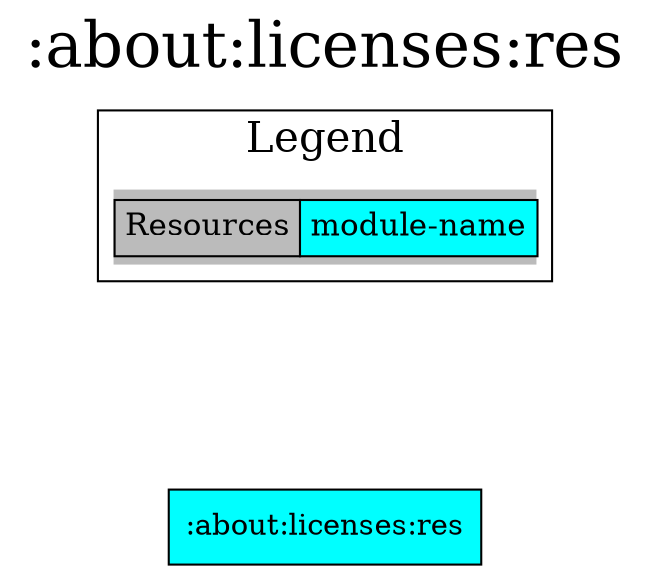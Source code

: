 digraph {
edge ["dir"="forward"]
graph ["dpi"="100","label"=":about:licenses:res","labelloc"="t","fontsize"="30","ranksep"="1.5","rankdir"="TB"]
node ["style"="filled"]
":about:licenses:res" ["shape"="box","fillcolor"="#00FFFF"]
{
edge ["dir"="none"]
graph ["rank"="same"]
":about:licenses:res"
}
subgraph "cluster_legend" {
edge ["dir"="none"]
graph ["label"="Legend","fontsize"="20"]
"Legend" ["style"="filled","fillcolor"="#bbbbbb","shape"="none","margin"="0","fontsize"="15","label"=<
<TABLE BORDER="0" CELLBORDER="1" CELLSPACING="0" CELLPADDING="4">
<TR><TD>Resources</TD><TD BGCOLOR="#00FFFF">module-name</TD></TR>
</TABLE>
>]
} -> ":about:licenses:res" ["style"="invis"]
}
